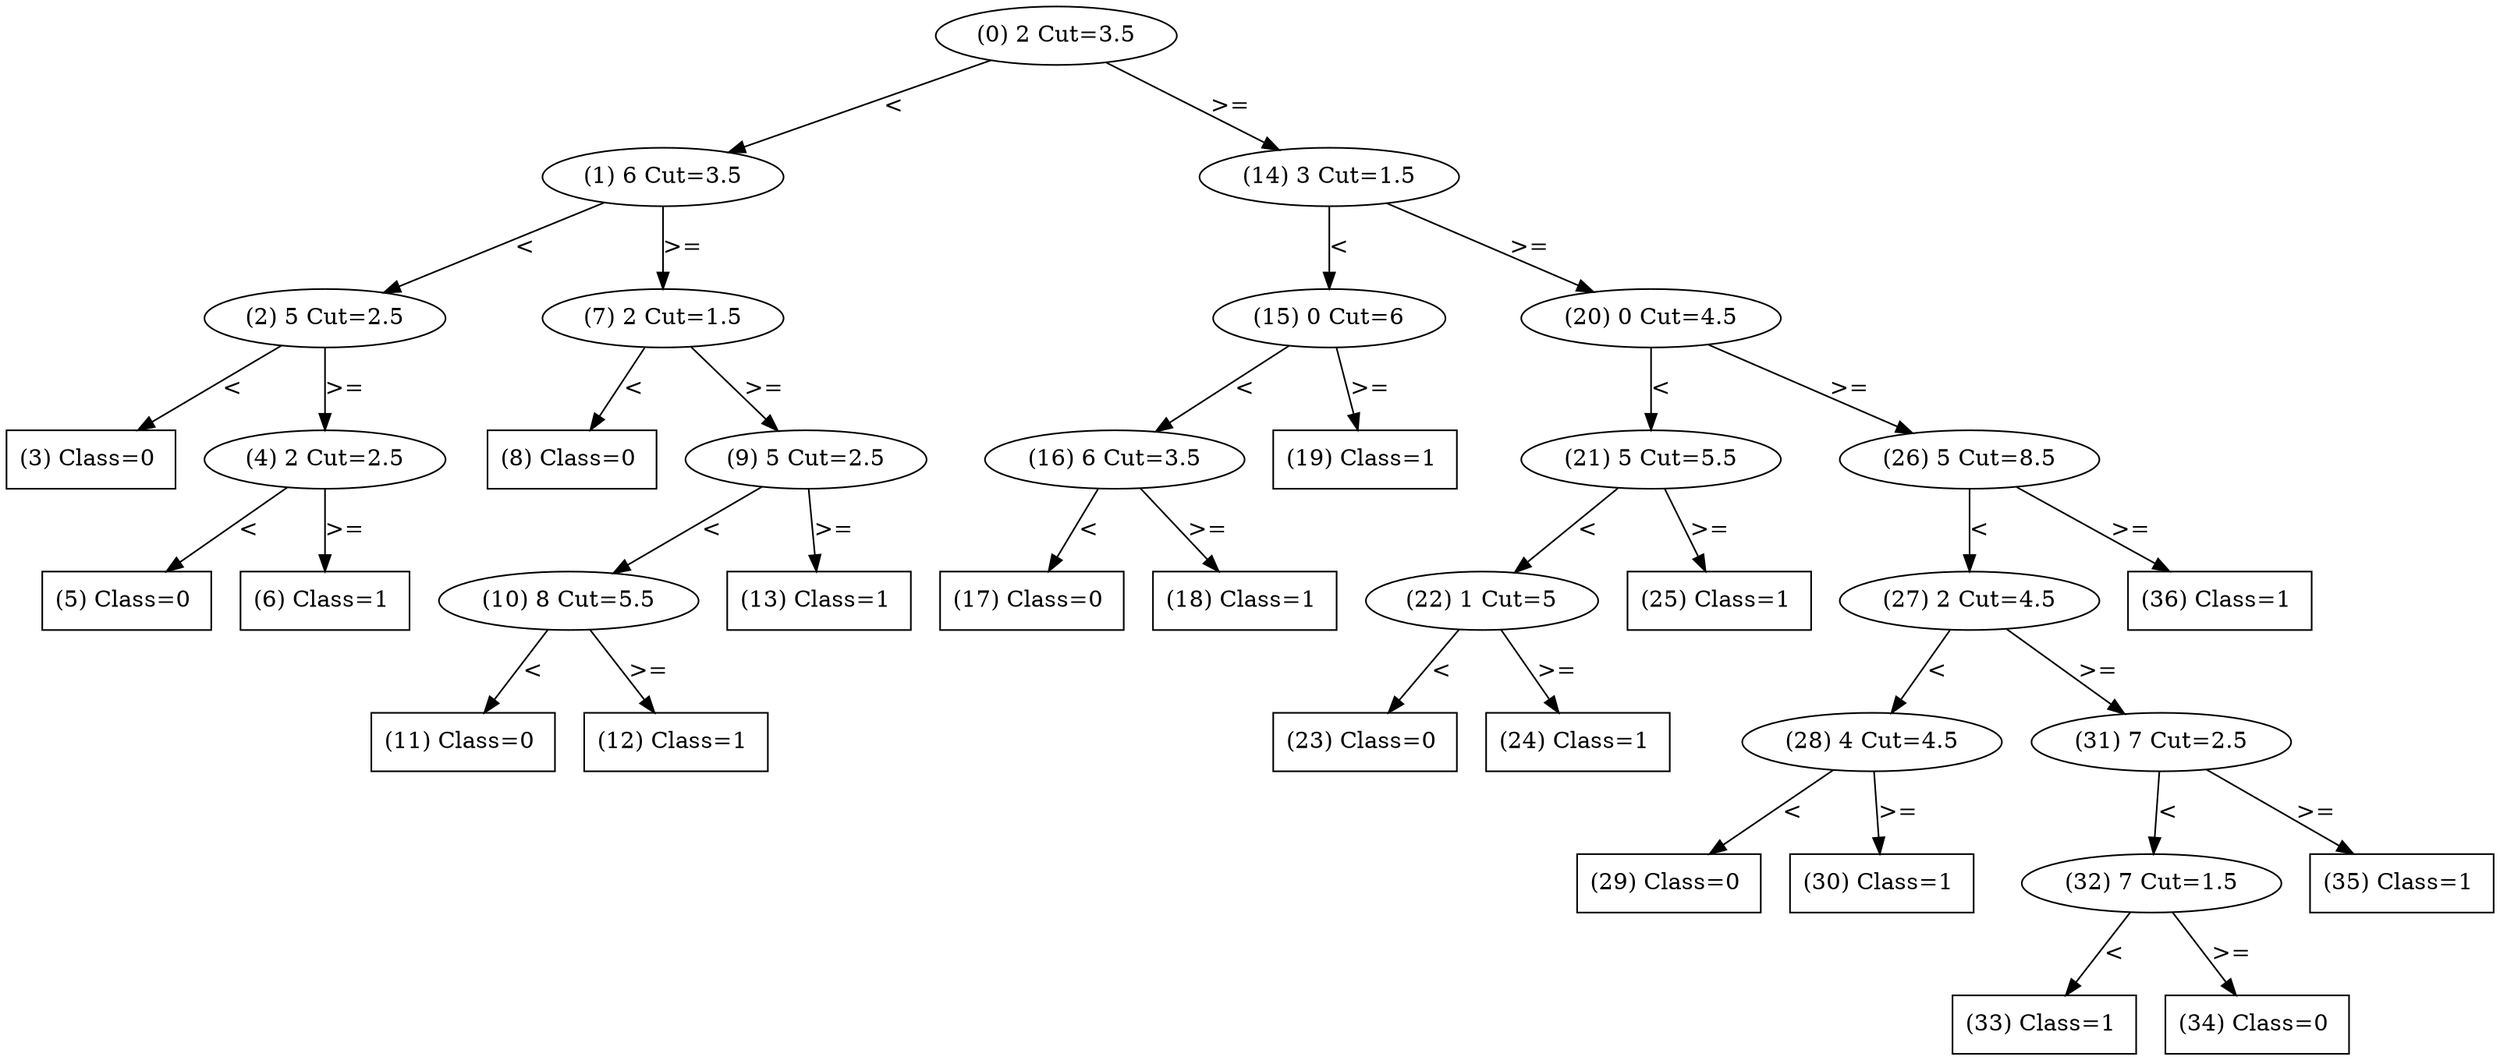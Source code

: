 digraph 3 {
    node [shape=ellipse]
    node [shape=ellipse]
    "(0) 2 Cut=3.5" -> "(1) 6 Cut=3.5" [label="<"]
    node [shape=ellipse]
    "(0) 2 Cut=3.5" -> "(14) 3 Cut=1.5" [label=">="]
    node [shape=ellipse]
    "(1) 6 Cut=3.5" -> "(2) 5 Cut=2.5" [label="<"]
    node [shape=ellipse]
    "(1) 6 Cut=3.5" -> "(7) 2 Cut=1.5" [label=">="]
    node [shape=box]
    "(2) 5 Cut=2.5" -> "(3) Class=0 " [label="<"]
    node [shape=ellipse]
    "(2) 5 Cut=2.5" -> "(4) 2 Cut=2.5" [label=">="]
    node [shape=box]
    "(4) 2 Cut=2.5" -> "(5) Class=0 " [label="<"]
    node [shape=box]
    "(4) 2 Cut=2.5" -> "(6) Class=1 " [label=">="]
    node [shape=box]
    "(7) 2 Cut=1.5" -> "(8) Class=0 " [label="<"]
    node [shape=ellipse]
    "(7) 2 Cut=1.5" -> "(9) 5 Cut=2.5" [label=">="]
    node [shape=ellipse]
    "(9) 5 Cut=2.5" -> "(10) 8 Cut=5.5" [label="<"]
    node [shape=box]
    "(9) 5 Cut=2.5" -> "(13) Class=1 " [label=">="]
    node [shape=box]
    "(10) 8 Cut=5.5" -> "(11) Class=0 " [label="<"]
    node [shape=box]
    "(10) 8 Cut=5.5" -> "(12) Class=1 " [label=">="]
    node [shape=ellipse]
    "(14) 3 Cut=1.5" -> "(15) 0 Cut=6" [label="<"]
    node [shape=ellipse]
    "(14) 3 Cut=1.5" -> "(20) 0 Cut=4.5" [label=">="]
    node [shape=ellipse]
    "(15) 0 Cut=6" -> "(16) 6 Cut=3.5" [label="<"]
    node [shape=box]
    "(15) 0 Cut=6" -> "(19) Class=1 " [label=">="]
    node [shape=box]
    "(16) 6 Cut=3.5" -> "(17) Class=0 " [label="<"]
    node [shape=box]
    "(16) 6 Cut=3.5" -> "(18) Class=1 " [label=">="]
    node [shape=ellipse]
    "(20) 0 Cut=4.5" -> "(21) 5 Cut=5.5" [label="<"]
    node [shape=ellipse]
    "(20) 0 Cut=4.5" -> "(26) 5 Cut=8.5" [label=">="]
    node [shape=ellipse]
    "(21) 5 Cut=5.5" -> "(22) 1 Cut=5" [label="<"]
    node [shape=box]
    "(21) 5 Cut=5.5" -> "(25) Class=1 " [label=">="]
    node [shape=box]
    "(22) 1 Cut=5" -> "(23) Class=0 " [label="<"]
    node [shape=box]
    "(22) 1 Cut=5" -> "(24) Class=1 " [label=">="]
    node [shape=ellipse]
    "(26) 5 Cut=8.5" -> "(27) 2 Cut=4.5" [label="<"]
    node [shape=box]
    "(26) 5 Cut=8.5" -> "(36) Class=1 " [label=">="]
    node [shape=ellipse]
    "(27) 2 Cut=4.5" -> "(28) 4 Cut=4.5" [label="<"]
    node [shape=ellipse]
    "(27) 2 Cut=4.5" -> "(31) 7 Cut=2.5" [label=">="]
    node [shape=box]
    "(28) 4 Cut=4.5" -> "(29) Class=0 " [label="<"]
    node [shape=box]
    "(28) 4 Cut=4.5" -> "(30) Class=1 " [label=">="]
    node [shape=ellipse]
    "(31) 7 Cut=2.5" -> "(32) 7 Cut=1.5" [label="<"]
    node [shape=box]
    "(31) 7 Cut=2.5" -> "(35) Class=1 " [label=">="]
    node [shape=box]
    "(32) 7 Cut=1.5" -> "(33) Class=1 " [label="<"]
    node [shape=box]
    "(32) 7 Cut=1.5" -> "(34) Class=0 " [label=">="]
}
